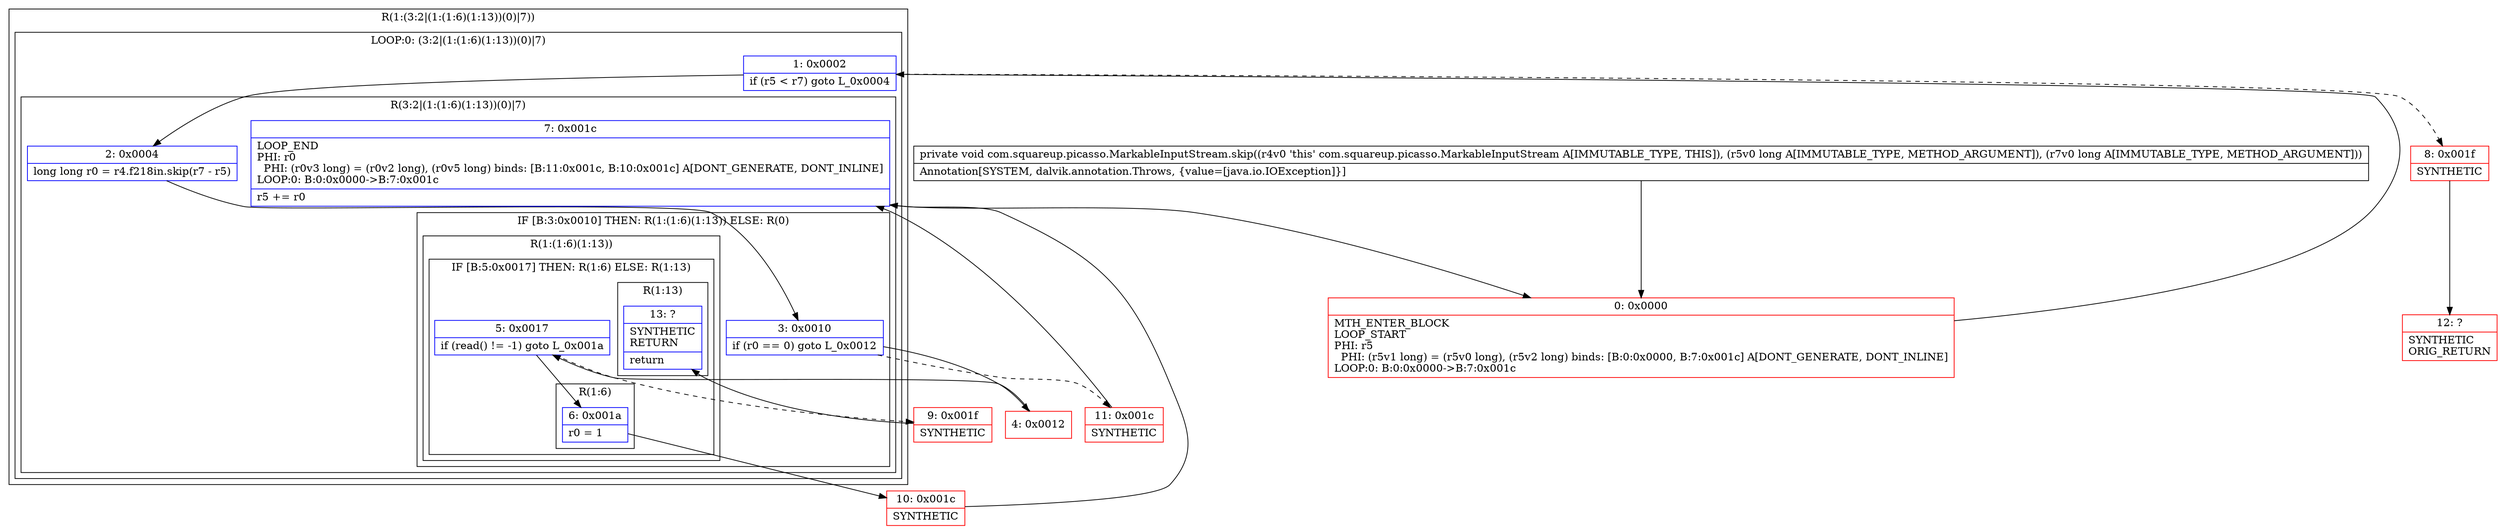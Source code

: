 digraph "CFG forcom.squareup.picasso.MarkableInputStream.skip(JJ)V" {
subgraph cluster_Region_148496082 {
label = "R(1:(3:2|(1:(1:6)(1:13))(0)|7))";
node [shape=record,color=blue];
subgraph cluster_LoopRegion_867329913 {
label = "LOOP:0: (3:2|(1:(1:6)(1:13))(0)|7)";
node [shape=record,color=blue];
Node_1 [shape=record,label="{1\:\ 0x0002|if (r5 \< r7) goto L_0x0004\l}"];
subgraph cluster_Region_2058432877 {
label = "R(3:2|(1:(1:6)(1:13))(0)|7)";
node [shape=record,color=blue];
Node_2 [shape=record,label="{2\:\ 0x0004|long long r0 = r4.f218in.skip(r7 \- r5)\l}"];
subgraph cluster_IfRegion_2016377549 {
label = "IF [B:3:0x0010] THEN: R(1:(1:6)(1:13)) ELSE: R(0)";
node [shape=record,color=blue];
Node_3 [shape=record,label="{3\:\ 0x0010|if (r0 == 0) goto L_0x0012\l}"];
subgraph cluster_Region_807781341 {
label = "R(1:(1:6)(1:13))";
node [shape=record,color=blue];
subgraph cluster_IfRegion_1854989159 {
label = "IF [B:5:0x0017] THEN: R(1:6) ELSE: R(1:13)";
node [shape=record,color=blue];
Node_5 [shape=record,label="{5\:\ 0x0017|if (read() != \-1) goto L_0x001a\l}"];
subgraph cluster_Region_1973903517 {
label = "R(1:6)";
node [shape=record,color=blue];
Node_6 [shape=record,label="{6\:\ 0x001a|r0 = 1\l}"];
}
subgraph cluster_Region_687447849 {
label = "R(1:13)";
node [shape=record,color=blue];
Node_13 [shape=record,label="{13\:\ ?|SYNTHETIC\lRETURN\l|return\l}"];
}
}
}
subgraph cluster_Region_139504864 {
label = "R(0)";
node [shape=record,color=blue];
}
}
Node_7 [shape=record,label="{7\:\ 0x001c|LOOP_END\lPHI: r0 \l  PHI: (r0v3 long) = (r0v2 long), (r0v5 long) binds: [B:11:0x001c, B:10:0x001c] A[DONT_GENERATE, DONT_INLINE]\lLOOP:0: B:0:0x0000\-\>B:7:0x001c\l|r5 += r0\l}"];
}
}
}
Node_0 [shape=record,color=red,label="{0\:\ 0x0000|MTH_ENTER_BLOCK\lLOOP_START\lPHI: r5 \l  PHI: (r5v1 long) = (r5v0 long), (r5v2 long) binds: [B:0:0x0000, B:7:0x001c] A[DONT_GENERATE, DONT_INLINE]\lLOOP:0: B:0:0x0000\-\>B:7:0x001c\l}"];
Node_4 [shape=record,color=red,label="{4\:\ 0x0012}"];
Node_8 [shape=record,color=red,label="{8\:\ 0x001f|SYNTHETIC\l}"];
Node_9 [shape=record,color=red,label="{9\:\ 0x001f|SYNTHETIC\l}"];
Node_10 [shape=record,color=red,label="{10\:\ 0x001c|SYNTHETIC\l}"];
Node_11 [shape=record,color=red,label="{11\:\ 0x001c|SYNTHETIC\l}"];
Node_12 [shape=record,color=red,label="{12\:\ ?|SYNTHETIC\lORIG_RETURN\l}"];
MethodNode[shape=record,label="{private void com.squareup.picasso.MarkableInputStream.skip((r4v0 'this' com.squareup.picasso.MarkableInputStream A[IMMUTABLE_TYPE, THIS]), (r5v0 long A[IMMUTABLE_TYPE, METHOD_ARGUMENT]), (r7v0 long A[IMMUTABLE_TYPE, METHOD_ARGUMENT]))  | Annotation[SYSTEM, dalvik.annotation.Throws, \{value=[java.io.IOException]\}]\l}"];
MethodNode -> Node_0;
Node_1 -> Node_2;
Node_1 -> Node_8[style=dashed];
Node_2 -> Node_3;
Node_3 -> Node_4;
Node_3 -> Node_11[style=dashed];
Node_5 -> Node_6;
Node_5 -> Node_9[style=dashed];
Node_6 -> Node_10;
Node_7 -> Node_0;
Node_0 -> Node_1;
Node_4 -> Node_5;
Node_8 -> Node_12;
Node_9 -> Node_13;
Node_10 -> Node_7;
Node_11 -> Node_7;
}

